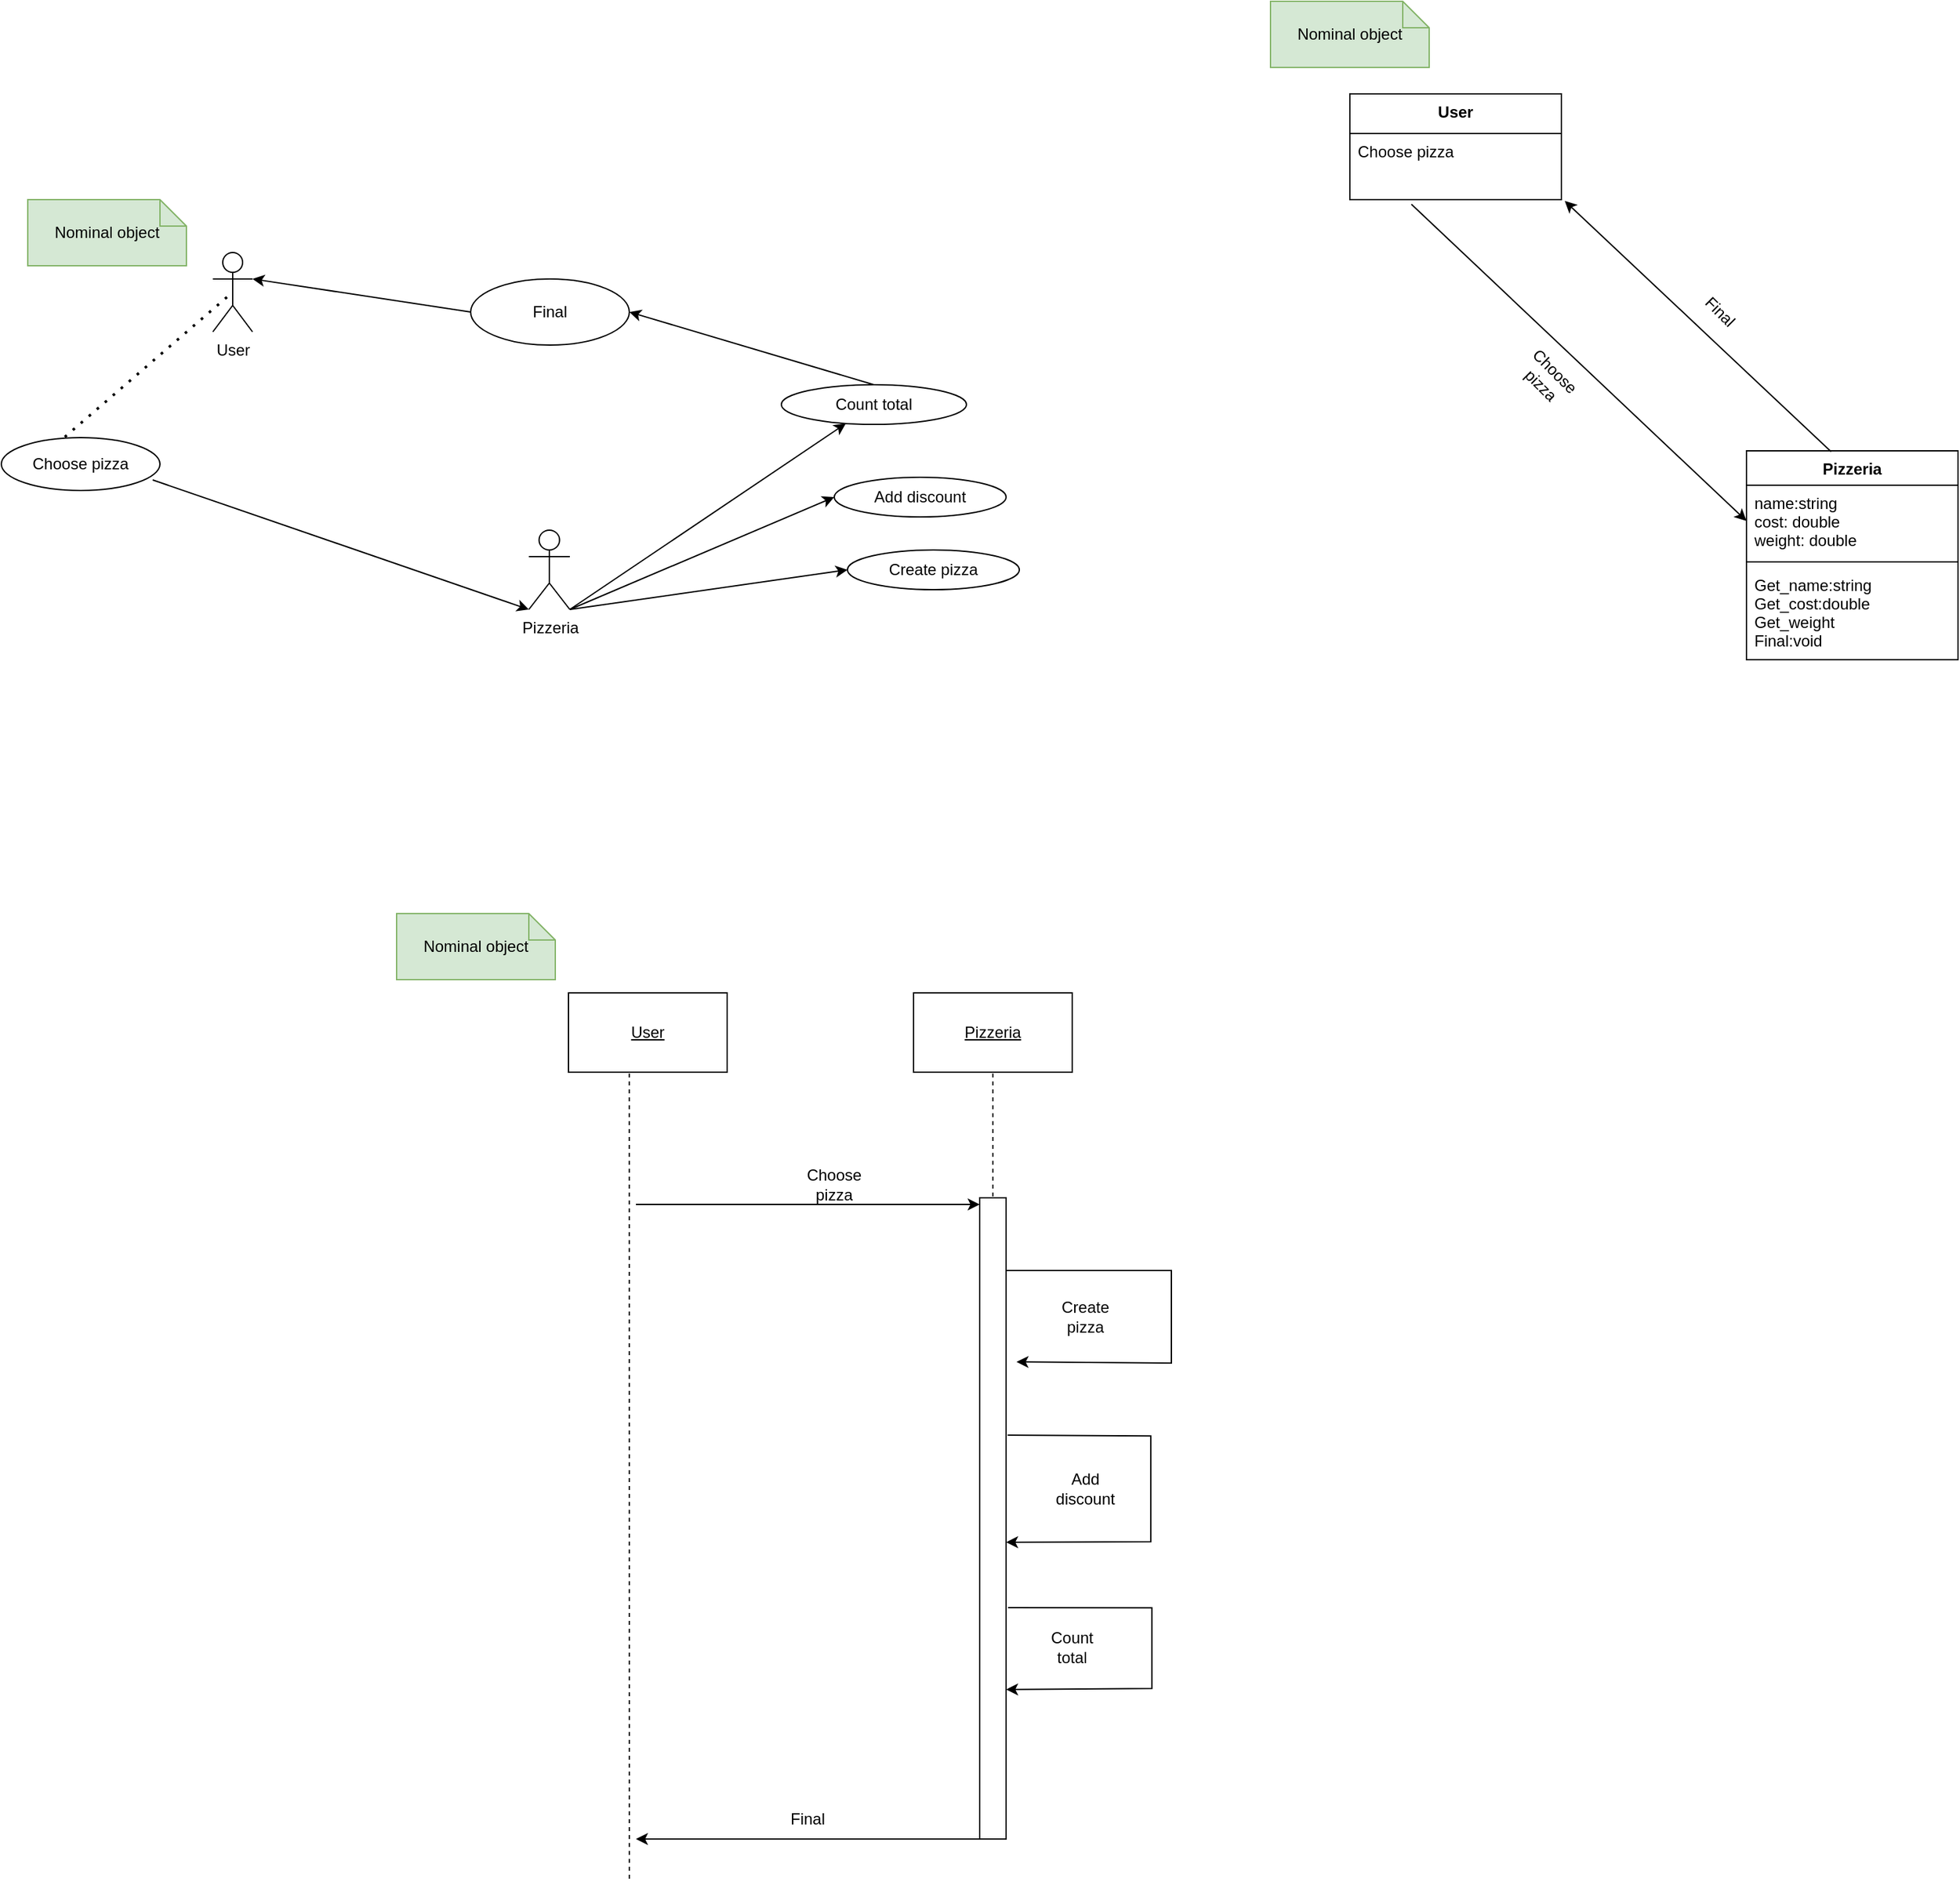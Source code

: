<mxfile version="20.8.16" type="device"><diagram id="C5RBs43oDa-KdzZeNtuy" name="Page-1"><mxGraphModel dx="1405" dy="715" grid="1" gridSize="10" guides="1" tooltips="1" connect="1" arrows="1" fold="1" page="1" pageScale="1" pageWidth="827" pageHeight="1169" math="0" shadow="0"><root><mxCell id="WIyWlLk6GJQsqaUBKTNV-0"/><mxCell id="WIyWlLk6GJQsqaUBKTNV-1" parent="WIyWlLk6GJQsqaUBKTNV-0"/><mxCell id="qwwHjVZCnIJCjnNHcuIo-0" value="User" style="shape=umlActor;verticalLabelPosition=bottom;verticalAlign=top;html=1;outlineConnect=0;" parent="WIyWlLk6GJQsqaUBKTNV-1" vertex="1"><mxGeometry x="160" y="200" width="30" height="60" as="geometry"/></mxCell><mxCell id="qwwHjVZCnIJCjnNHcuIo-1" value="Pizzeria" style="shape=umlActor;verticalLabelPosition=bottom;verticalAlign=top;html=1;outlineConnect=0;" parent="WIyWlLk6GJQsqaUBKTNV-1" vertex="1"><mxGeometry x="399" y="410" width="31" height="60" as="geometry"/></mxCell><mxCell id="qwwHjVZCnIJCjnNHcuIo-3" value="Nominal object" style="shape=note;size=20;whiteSpace=wrap;html=1;fontSize=12;fillColor=#d5e8d4;strokeColor=#82b366;" parent="WIyWlLk6GJQsqaUBKTNV-1" vertex="1"><mxGeometry x="20" y="160" width="120" height="50" as="geometry"/></mxCell><mxCell id="qwwHjVZCnIJCjnNHcuIo-4" value="Choose pizza" style="ellipse;whiteSpace=wrap;html=1;" parent="WIyWlLk6GJQsqaUBKTNV-1" vertex="1"><mxGeometry y="340" width="120" height="40" as="geometry"/></mxCell><mxCell id="qwwHjVZCnIJCjnNHcuIo-5" value="" style="endArrow=none;dashed=1;html=1;dashPattern=1 3;strokeWidth=2;rounded=0;entryX=0.5;entryY=0.5;entryDx=0;entryDy=0;entryPerimeter=0;exitX=0.4;exitY=-0.012;exitDx=0;exitDy=0;exitPerimeter=0;" parent="WIyWlLk6GJQsqaUBKTNV-1" source="qwwHjVZCnIJCjnNHcuIo-4" target="qwwHjVZCnIJCjnNHcuIo-0" edge="1"><mxGeometry width="50" height="50" relative="1" as="geometry"><mxPoint x="390" y="340" as="sourcePoint"/><mxPoint x="440" y="290" as="targetPoint"/></mxGeometry></mxCell><mxCell id="qwwHjVZCnIJCjnNHcuIo-6" value="" style="endArrow=classic;html=1;rounded=0;exitX=0.954;exitY=0.8;exitDx=0;exitDy=0;exitPerimeter=0;entryX=0;entryY=1;entryDx=0;entryDy=0;entryPerimeter=0;" parent="WIyWlLk6GJQsqaUBKTNV-1" source="qwwHjVZCnIJCjnNHcuIo-4" target="qwwHjVZCnIJCjnNHcuIo-1" edge="1"><mxGeometry width="50" height="50" relative="1" as="geometry"><mxPoint x="390" y="340" as="sourcePoint"/><mxPoint x="440" y="290" as="targetPoint"/></mxGeometry></mxCell><mxCell id="qwwHjVZCnIJCjnNHcuIo-7" value="Add discount" style="ellipse;whiteSpace=wrap;html=1;" parent="WIyWlLk6GJQsqaUBKTNV-1" vertex="1"><mxGeometry x="630" y="370" width="130" height="30" as="geometry"/></mxCell><mxCell id="qwwHjVZCnIJCjnNHcuIo-8" value="Create pizza" style="ellipse;whiteSpace=wrap;html=1;" parent="WIyWlLk6GJQsqaUBKTNV-1" vertex="1"><mxGeometry x="640" y="425" width="130" height="30" as="geometry"/></mxCell><mxCell id="qwwHjVZCnIJCjnNHcuIo-9" value="" style="endArrow=classic;html=1;rounded=0;exitX=1;exitY=1;exitDx=0;exitDy=0;exitPerimeter=0;entryX=0;entryY=0.5;entryDx=0;entryDy=0;" parent="WIyWlLk6GJQsqaUBKTNV-1" source="qwwHjVZCnIJCjnNHcuIo-1" target="qwwHjVZCnIJCjnNHcuIo-8" edge="1"><mxGeometry width="50" height="50" relative="1" as="geometry"><mxPoint x="390" y="340" as="sourcePoint"/><mxPoint x="440" y="290" as="targetPoint"/></mxGeometry></mxCell><mxCell id="qwwHjVZCnIJCjnNHcuIo-10" value="" style="endArrow=classic;html=1;rounded=0;exitX=1;exitY=1;exitDx=0;exitDy=0;exitPerimeter=0;entryX=0;entryY=0.5;entryDx=0;entryDy=0;" parent="WIyWlLk6GJQsqaUBKTNV-1" source="qwwHjVZCnIJCjnNHcuIo-1" target="qwwHjVZCnIJCjnNHcuIo-7" edge="1"><mxGeometry width="50" height="50" relative="1" as="geometry"><mxPoint x="390" y="340" as="sourcePoint"/><mxPoint x="440" y="290" as="targetPoint"/></mxGeometry></mxCell><mxCell id="qwwHjVZCnIJCjnNHcuIo-12" value="Count total" style="ellipse;whiteSpace=wrap;html=1;" parent="WIyWlLk6GJQsqaUBKTNV-1" vertex="1"><mxGeometry x="590" y="300" width="140" height="30" as="geometry"/></mxCell><mxCell id="qwwHjVZCnIJCjnNHcuIo-13" value="" style="endArrow=classic;html=1;rounded=0;exitX=1;exitY=1;exitDx=0;exitDy=0;exitPerimeter=0;" parent="WIyWlLk6GJQsqaUBKTNV-1" source="qwwHjVZCnIJCjnNHcuIo-1" target="qwwHjVZCnIJCjnNHcuIo-12" edge="1"><mxGeometry width="50" height="50" relative="1" as="geometry"><mxPoint x="390" y="340" as="sourcePoint"/><mxPoint x="440" y="290" as="targetPoint"/></mxGeometry></mxCell><mxCell id="qwwHjVZCnIJCjnNHcuIo-14" value="" style="endArrow=classic;html=1;rounded=0;exitX=0.5;exitY=0;exitDx=0;exitDy=0;entryX=1;entryY=0.5;entryDx=0;entryDy=0;" parent="WIyWlLk6GJQsqaUBKTNV-1" source="qwwHjVZCnIJCjnNHcuIo-12" target="qwwHjVZCnIJCjnNHcuIo-21" edge="1"><mxGeometry width="50" height="50" relative="1" as="geometry"><mxPoint x="390" y="340" as="sourcePoint"/><mxPoint x="760" y="140" as="targetPoint"/></mxGeometry></mxCell><mxCell id="qwwHjVZCnIJCjnNHcuIo-21" value="Final" style="ellipse;whiteSpace=wrap;html=1;" parent="WIyWlLk6GJQsqaUBKTNV-1" vertex="1"><mxGeometry x="355" y="220" width="120" height="50" as="geometry"/></mxCell><mxCell id="qwwHjVZCnIJCjnNHcuIo-29" value="" style="endArrow=classic;html=1;rounded=0;exitX=0;exitY=0.5;exitDx=0;exitDy=0;entryX=1;entryY=0.333;entryDx=0;entryDy=0;entryPerimeter=0;" parent="WIyWlLk6GJQsqaUBKTNV-1" source="qwwHjVZCnIJCjnNHcuIo-21" target="qwwHjVZCnIJCjnNHcuIo-0" edge="1"><mxGeometry width="50" height="50" relative="1" as="geometry"><mxPoint x="270.52" y="298.52" as="sourcePoint"/><mxPoint x="470" y="290" as="targetPoint"/></mxGeometry></mxCell><mxCell id="qwwHjVZCnIJCjnNHcuIo-31" value="User" style="swimlane;fontStyle=1;align=center;verticalAlign=top;childLayout=stackLayout;horizontal=1;startSize=30;horizontalStack=0;resizeParent=1;resizeParentMax=0;resizeLast=0;collapsible=1;marginBottom=0;" parent="WIyWlLk6GJQsqaUBKTNV-1" vertex="1"><mxGeometry x="1020" y="80" width="160" height="80" as="geometry"/></mxCell><mxCell id="qwwHjVZCnIJCjnNHcuIo-33" value="" style="line;strokeWidth=1;fillColor=none;align=left;verticalAlign=middle;spacingTop=-1;spacingLeft=3;spacingRight=3;rotatable=0;labelPosition=right;points=[];portConstraint=eastwest;strokeColor=inherit;" parent="qwwHjVZCnIJCjnNHcuIo-31" vertex="1"><mxGeometry y="30" width="160" as="geometry"/></mxCell><mxCell id="qwwHjVZCnIJCjnNHcuIo-34" value="Choose pizza" style="text;strokeColor=none;fillColor=none;align=left;verticalAlign=top;spacingLeft=4;spacingRight=4;overflow=hidden;rotatable=0;points=[[0,0.5],[1,0.5]];portConstraint=eastwest;" parent="qwwHjVZCnIJCjnNHcuIo-31" vertex="1"><mxGeometry y="30" width="160" height="50" as="geometry"/></mxCell><mxCell id="qwwHjVZCnIJCjnNHcuIo-36" value="Nominal object" style="shape=note;size=20;whiteSpace=wrap;html=1;fontSize=12;fillColor=#d5e8d4;strokeColor=#82b366;" parent="WIyWlLk6GJQsqaUBKTNV-1" vertex="1"><mxGeometry x="960" y="10" width="120" height="50" as="geometry"/></mxCell><mxCell id="qwwHjVZCnIJCjnNHcuIo-37" value="Pizzeria" style="swimlane;fontStyle=1;align=center;verticalAlign=top;childLayout=stackLayout;horizontal=1;startSize=26;horizontalStack=0;resizeParent=1;resizeParentMax=0;resizeLast=0;collapsible=1;marginBottom=0;" parent="WIyWlLk6GJQsqaUBKTNV-1" vertex="1"><mxGeometry x="1320" y="350" width="160" height="158" as="geometry"/></mxCell><mxCell id="qwwHjVZCnIJCjnNHcuIo-38" value="name:string&#10;cost: double&#10;weight: double" style="text;strokeColor=none;fillColor=none;align=left;verticalAlign=top;spacingLeft=4;spacingRight=4;overflow=hidden;rotatable=0;points=[[0,0.5],[1,0.5]];portConstraint=eastwest;" parent="qwwHjVZCnIJCjnNHcuIo-37" vertex="1"><mxGeometry y="26" width="160" height="54" as="geometry"/></mxCell><mxCell id="qwwHjVZCnIJCjnNHcuIo-39" value="" style="line;strokeWidth=1;fillColor=none;align=left;verticalAlign=middle;spacingTop=-1;spacingLeft=3;spacingRight=3;rotatable=0;labelPosition=right;points=[];portConstraint=eastwest;strokeColor=inherit;" parent="qwwHjVZCnIJCjnNHcuIo-37" vertex="1"><mxGeometry y="80" width="160" height="8" as="geometry"/></mxCell><mxCell id="qwwHjVZCnIJCjnNHcuIo-40" value="Get_name:string&#10;Get_cost:double&#10;Get_weight&#10;Final:void" style="text;strokeColor=none;fillColor=none;align=left;verticalAlign=top;spacingLeft=4;spacingRight=4;overflow=hidden;rotatable=0;points=[[0,0.5],[1,0.5]];portConstraint=eastwest;" parent="qwwHjVZCnIJCjnNHcuIo-37" vertex="1"><mxGeometry y="88" width="160" height="70" as="geometry"/></mxCell><mxCell id="qwwHjVZCnIJCjnNHcuIo-46" value="" style="endArrow=classic;html=1;rounded=0;exitX=0.291;exitY=1.07;exitDx=0;exitDy=0;exitPerimeter=0;entryX=0;entryY=0.5;entryDx=0;entryDy=0;" parent="WIyWlLk6GJQsqaUBKTNV-1" source="qwwHjVZCnIJCjnNHcuIo-34" target="qwwHjVZCnIJCjnNHcuIo-38" edge="1"><mxGeometry width="50" height="50" relative="1" as="geometry"><mxPoint x="1110" y="280" as="sourcePoint"/><mxPoint x="1160" y="230" as="targetPoint"/></mxGeometry></mxCell><mxCell id="qwwHjVZCnIJCjnNHcuIo-47" value="Choose pizza" style="text;html=1;strokeColor=none;fillColor=none;align=center;verticalAlign=middle;whiteSpace=wrap;rounded=0;rotation=45;" parent="WIyWlLk6GJQsqaUBKTNV-1" vertex="1"><mxGeometry x="1140" y="280" width="60" height="30" as="geometry"/></mxCell><mxCell id="qwwHjVZCnIJCjnNHcuIo-52" value="" style="endArrow=classic;html=1;rounded=0;exitX=0.4;exitY=0.004;exitDx=0;exitDy=0;exitPerimeter=0;entryX=1.016;entryY=1.02;entryDx=0;entryDy=0;entryPerimeter=0;" parent="WIyWlLk6GJQsqaUBKTNV-1" source="qwwHjVZCnIJCjnNHcuIo-37" target="qwwHjVZCnIJCjnNHcuIo-34" edge="1"><mxGeometry width="50" height="50" relative="1" as="geometry"><mxPoint x="1510" y="310" as="sourcePoint"/><mxPoint x="1560" y="260" as="targetPoint"/></mxGeometry></mxCell><mxCell id="qwwHjVZCnIJCjnNHcuIo-53" value="Final" style="text;html=1;strokeColor=none;fillColor=none;align=center;verticalAlign=middle;whiteSpace=wrap;rounded=0;rotation=45;" parent="WIyWlLk6GJQsqaUBKTNV-1" vertex="1"><mxGeometry x="1270" y="230" width="60" height="30" as="geometry"/></mxCell><mxCell id="qwwHjVZCnIJCjnNHcuIo-54" value="&lt;u&gt;User&lt;/u&gt;" style="rounded=0;whiteSpace=wrap;html=1;" parent="WIyWlLk6GJQsqaUBKTNV-1" vertex="1"><mxGeometry x="429" y="760" width="120" height="60" as="geometry"/></mxCell><mxCell id="qwwHjVZCnIJCjnNHcuIo-55" value="&lt;u&gt;Pizzeria&lt;/u&gt;" style="rounded=0;whiteSpace=wrap;html=1;" parent="WIyWlLk6GJQsqaUBKTNV-1" vertex="1"><mxGeometry x="690" y="760" width="120" height="60" as="geometry"/></mxCell><mxCell id="qwwHjVZCnIJCjnNHcuIo-57" value="" style="endArrow=none;dashed=1;html=1;rounded=0;entryX=0.383;entryY=0.985;entryDx=0;entryDy=0;entryPerimeter=0;" parent="WIyWlLk6GJQsqaUBKTNV-1" target="qwwHjVZCnIJCjnNHcuIo-54" edge="1"><mxGeometry width="50" height="50" relative="1" as="geometry"><mxPoint x="475" y="1430" as="sourcePoint"/><mxPoint x="770" y="900" as="targetPoint"/></mxGeometry></mxCell><mxCell id="qwwHjVZCnIJCjnNHcuIo-58" value="" style="endArrow=none;dashed=1;html=1;rounded=0;startArrow=none;" parent="WIyWlLk6GJQsqaUBKTNV-1" target="qwwHjVZCnIJCjnNHcuIo-55" edge="1"><mxGeometry width="50" height="50" relative="1" as="geometry"><mxPoint x="750" y="920" as="sourcePoint"/><mxPoint x="770" y="900" as="targetPoint"/></mxGeometry></mxCell><mxCell id="qwwHjVZCnIJCjnNHcuIo-60" value="Nominal object" style="shape=note;size=20;whiteSpace=wrap;html=1;fontSize=12;fillColor=#d5e8d4;strokeColor=#82b366;" parent="WIyWlLk6GJQsqaUBKTNV-1" vertex="1"><mxGeometry x="299" y="700" width="120" height="50" as="geometry"/></mxCell><mxCell id="qwwHjVZCnIJCjnNHcuIo-61" value="" style="endArrow=classic;html=1;rounded=0;entryX=0;entryY=0;entryDx=0;entryDy=0;" parent="WIyWlLk6GJQsqaUBKTNV-1" edge="1"><mxGeometry width="50" height="50" relative="1" as="geometry"><mxPoint x="480" y="920" as="sourcePoint"/><mxPoint x="740" y="920" as="targetPoint"/></mxGeometry></mxCell><mxCell id="qwwHjVZCnIJCjnNHcuIo-62" value="Choose pizza" style="text;html=1;strokeColor=none;fillColor=none;align=center;verticalAlign=middle;whiteSpace=wrap;rounded=0;" parent="WIyWlLk6GJQsqaUBKTNV-1" vertex="1"><mxGeometry x="600" y="890" width="60" height="30" as="geometry"/></mxCell><mxCell id="qwwHjVZCnIJCjnNHcuIo-64" value="" style="endArrow=none;dashed=1;html=1;rounded=0;" parent="WIyWlLk6GJQsqaUBKTNV-1" edge="1"><mxGeometry width="50" height="50" relative="1" as="geometry"><mxPoint x="750" y="1160" as="sourcePoint"/><mxPoint x="750" y="1080" as="targetPoint"/></mxGeometry></mxCell><mxCell id="qwwHjVZCnIJCjnNHcuIo-75" value="" style="endArrow=classic;html=1;rounded=0;exitX=0.75;exitY=0;exitDx=0;exitDy=0;entryX=1.143;entryY=0.144;entryDx=0;entryDy=0;entryPerimeter=0;" parent="WIyWlLk6GJQsqaUBKTNV-1" edge="1"><mxGeometry width="50" height="50" relative="1" as="geometry"><mxPoint x="760" y="970" as="sourcePoint"/><mxPoint x="767.86" y="1039.12" as="targetPoint"/><Array as="points"><mxPoint x="885" y="970"/><mxPoint x="885" y="1040"/></Array></mxGeometry></mxCell><mxCell id="qwwHjVZCnIJCjnNHcuIo-76" value="Create pizza" style="text;html=1;strokeColor=none;fillColor=none;align=center;verticalAlign=middle;whiteSpace=wrap;rounded=0;" parent="WIyWlLk6GJQsqaUBKTNV-1" vertex="1"><mxGeometry x="790" y="990" width="60" height="30" as="geometry"/></mxCell><mxCell id="qwwHjVZCnIJCjnNHcuIo-77" value="" style="endArrow=classic;html=1;rounded=0;exitX=1.087;exitY=0.207;exitDx=0;exitDy=0;exitPerimeter=0;entryX=1.029;entryY=0.376;entryDx=0;entryDy=0;entryPerimeter=0;" parent="WIyWlLk6GJQsqaUBKTNV-1" edge="1"><mxGeometry width="50" height="50" relative="1" as="geometry"><mxPoint x="761.16" y="1094.44" as="sourcePoint"/><mxPoint x="760" y="1175.56" as="targetPoint"/><Array as="points"><mxPoint x="869.42" y="1095.08"/><mxPoint x="869.42" y="1175.08"/></Array></mxGeometry></mxCell><mxCell id="qwwHjVZCnIJCjnNHcuIo-78" value="Add discount" style="text;html=1;strokeColor=none;fillColor=none;align=center;verticalAlign=middle;whiteSpace=wrap;rounded=0;" parent="WIyWlLk6GJQsqaUBKTNV-1" vertex="1"><mxGeometry x="790" y="1120" width="60" height="30" as="geometry"/></mxCell><mxCell id="qwwHjVZCnIJCjnNHcuIo-79" value="" style="endArrow=classic;html=1;rounded=0;exitX=1.058;exitY=0.456;exitDx=0;exitDy=0;exitPerimeter=0;entryX=0.987;entryY=0.585;entryDx=0;entryDy=0;entryPerimeter=0;" parent="WIyWlLk6GJQsqaUBKTNV-1" edge="1"><mxGeometry width="50" height="50" relative="1" as="geometry"><mxPoint x="761.42" y="1225" as="sourcePoint"/><mxPoint x="760.0" y="1286.92" as="targetPoint"/><Array as="points"><mxPoint x="870.26" y="1225.12"/><mxPoint x="870.26" y="1286.12"/></Array></mxGeometry></mxCell><mxCell id="qwwHjVZCnIJCjnNHcuIo-81" value="Count total" style="text;html=1;strokeColor=none;fillColor=none;align=center;verticalAlign=middle;whiteSpace=wrap;rounded=0;" parent="WIyWlLk6GJQsqaUBKTNV-1" vertex="1"><mxGeometry x="780" y="1240" width="60" height="30" as="geometry"/></mxCell><mxCell id="qwwHjVZCnIJCjnNHcuIo-84" value="" style="endArrow=classic;html=1;rounded=0;exitX=0;exitY=1;exitDx=0;exitDy=0;exitPerimeter=0;" parent="WIyWlLk6GJQsqaUBKTNV-1" source="qwwHjVZCnIJCjnNHcuIo-86" edge="1"><mxGeometry width="50" height="50" relative="1" as="geometry"><mxPoint x="736.58" y="1402.725" as="sourcePoint"/><mxPoint x="480" y="1400" as="targetPoint"/></mxGeometry></mxCell><mxCell id="qwwHjVZCnIJCjnNHcuIo-85" value="Final" style="text;html=1;strokeColor=none;fillColor=none;align=center;verticalAlign=middle;whiteSpace=wrap;rounded=0;" parent="WIyWlLk6GJQsqaUBKTNV-1" vertex="1"><mxGeometry x="580" y="1370" width="60" height="30" as="geometry"/></mxCell><mxCell id="qwwHjVZCnIJCjnNHcuIo-86" value="" style="rounded=0;whiteSpace=wrap;html=1;" parent="WIyWlLk6GJQsqaUBKTNV-1" vertex="1"><mxGeometry x="740" y="915" width="20" height="485" as="geometry"/></mxCell></root></mxGraphModel></diagram></mxfile>